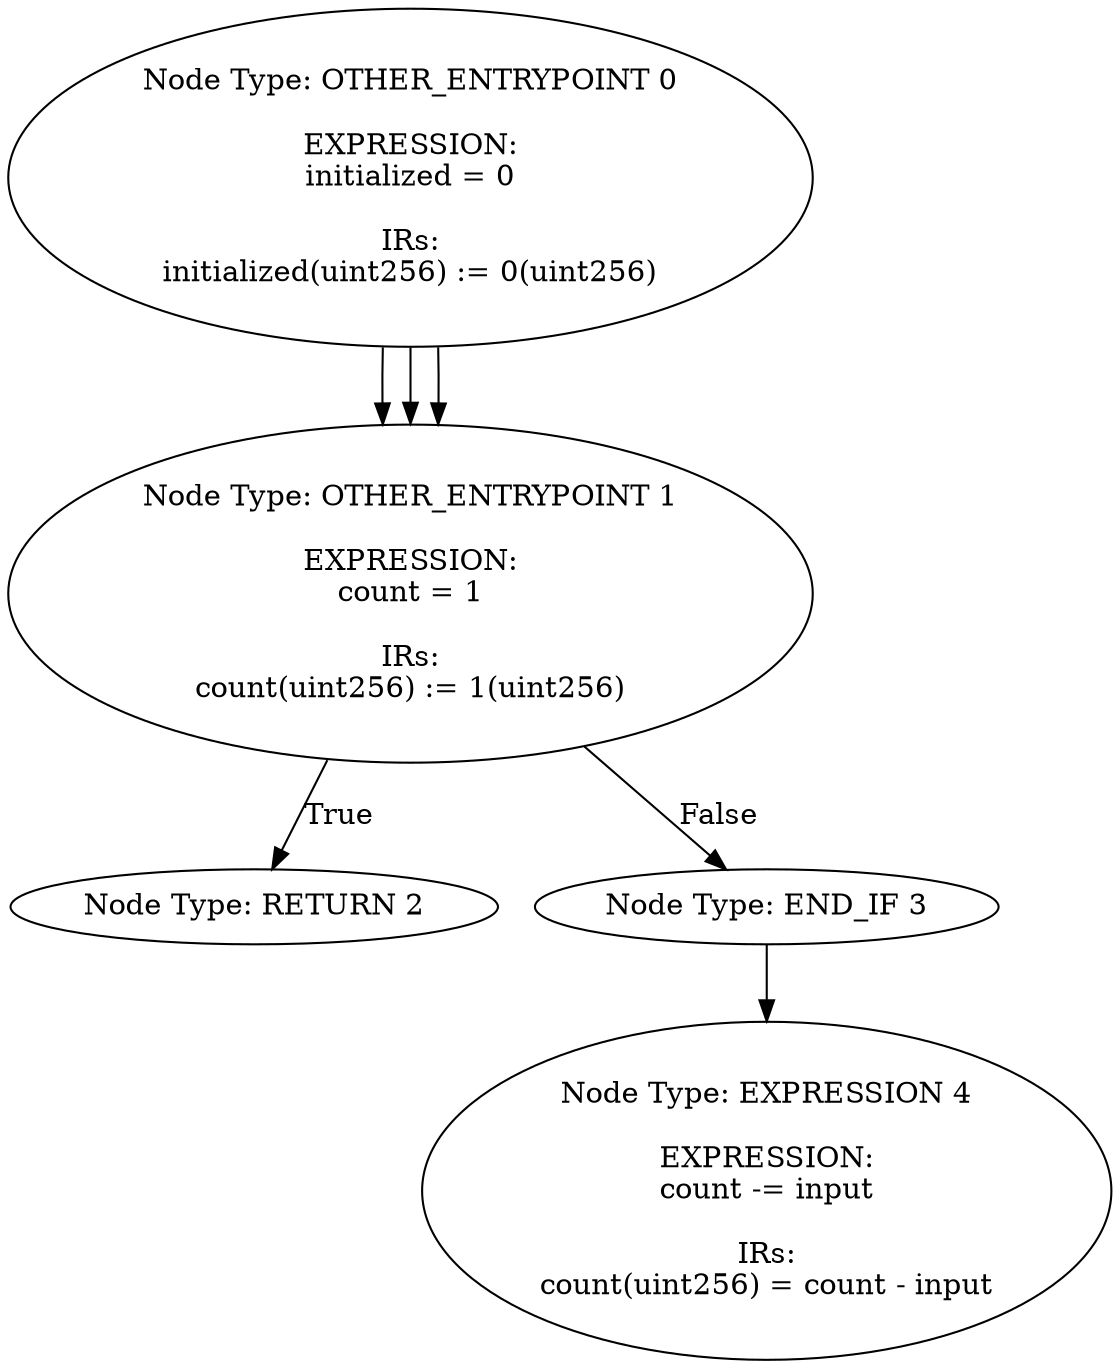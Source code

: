 digraph CFG {
0[label="Node Type: ENTRY_POINT 0
"];
0->1;
1[label="Node Type: EXPRESSION 1

EXPRESSION:
initialized = 1

IRs:
initialized(uint256) := 1(uint256)"];
0[label="Node Type: ENTRY_POINT 0
"];
0->1;
1[label="Node Type: IF 1

EXPRESSION:
initialized == 0

IRs:
TMP_0(bool) = initialized == 0
CONDITION TMP_0"];
1->2[label="True"];
1->3[label="False"];
2[label="Node Type: RETURN 2
"];
3[label="Node Type: END_IF 3
"];
3->4;
4[label="Node Type: EXPRESSION 4

EXPRESSION:
count -= input

IRs:
count(uint256) = count - input"];
0[label="Node Type: OTHER_ENTRYPOINT 0

EXPRESSION:
initialized = 0

IRs:
initialized(uint256) := 0(uint256)"];
0->1;
1[label="Node Type: OTHER_ENTRYPOINT 1

EXPRESSION:
count = 1

IRs:
count(uint256) := 1(uint256)"];
}
